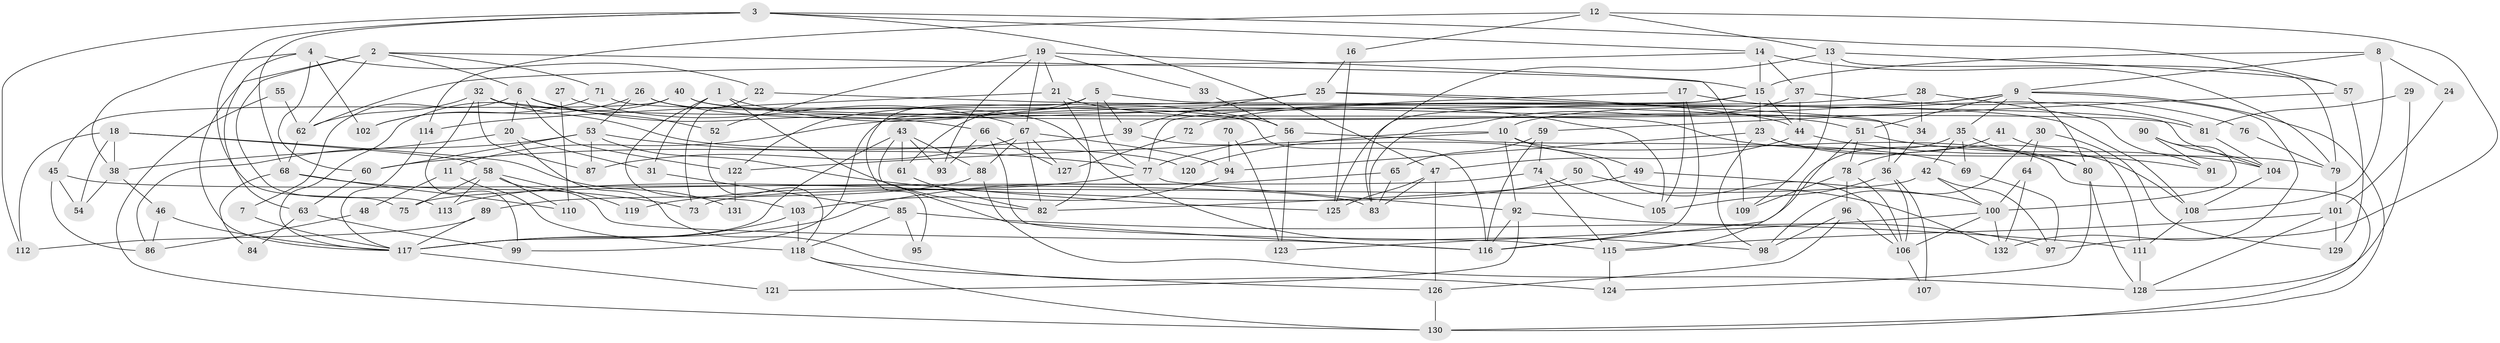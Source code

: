 // coarse degree distribution, {7: 0.11235955056179775, 10: 0.02247191011235955, 6: 0.10112359550561797, 5: 0.19101123595505617, 2: 0.12359550561797752, 4: 0.19101123595505617, 11: 0.011235955056179775, 3: 0.16853932584269662, 8: 0.056179775280898875, 9: 0.011235955056179775, 12: 0.011235955056179775}
// Generated by graph-tools (version 1.1) at 2025/24/03/03/25 07:24:01]
// undirected, 132 vertices, 264 edges
graph export_dot {
graph [start="1"]
  node [color=gray90,style=filled];
  1;
  2;
  3;
  4;
  5;
  6;
  7;
  8;
  9;
  10;
  11;
  12;
  13;
  14;
  15;
  16;
  17;
  18;
  19;
  20;
  21;
  22;
  23;
  24;
  25;
  26;
  27;
  28;
  29;
  30;
  31;
  32;
  33;
  34;
  35;
  36;
  37;
  38;
  39;
  40;
  41;
  42;
  43;
  44;
  45;
  46;
  47;
  48;
  49;
  50;
  51;
  52;
  53;
  54;
  55;
  56;
  57;
  58;
  59;
  60;
  61;
  62;
  63;
  64;
  65;
  66;
  67;
  68;
  69;
  70;
  71;
  72;
  73;
  74;
  75;
  76;
  77;
  78;
  79;
  80;
  81;
  82;
  83;
  84;
  85;
  86;
  87;
  88;
  89;
  90;
  91;
  92;
  93;
  94;
  95;
  96;
  97;
  98;
  99;
  100;
  101;
  102;
  103;
  104;
  105;
  106;
  107;
  108;
  109;
  110;
  111;
  112;
  113;
  114;
  115;
  116;
  117;
  118;
  119;
  120;
  121;
  122;
  123;
  124;
  125;
  126;
  127;
  128;
  129;
  130;
  131;
  132;
  1 -- 82;
  1 -- 103;
  1 -- 31;
  1 -- 56;
  2 -- 15;
  2 -- 6;
  2 -- 62;
  2 -- 71;
  2 -- 113;
  2 -- 117;
  3 -- 14;
  3 -- 112;
  3 -- 47;
  3 -- 57;
  3 -- 68;
  3 -- 75;
  4 -- 60;
  4 -- 102;
  4 -- 22;
  4 -- 38;
  4 -- 63;
  5 -- 77;
  5 -- 104;
  5 -- 39;
  5 -- 61;
  5 -- 95;
  6 -- 66;
  6 -- 20;
  6 -- 7;
  6 -- 52;
  6 -- 122;
  7 -- 117;
  8 -- 108;
  8 -- 15;
  8 -- 9;
  8 -- 24;
  9 -- 35;
  9 -- 10;
  9 -- 11;
  9 -- 51;
  9 -- 80;
  9 -- 130;
  9 -- 132;
  10 -- 92;
  10 -- 49;
  10 -- 120;
  10 -- 122;
  10 -- 130;
  11 -- 118;
  11 -- 48;
  12 -- 16;
  12 -- 114;
  12 -- 13;
  12 -- 97;
  13 -- 57;
  13 -- 79;
  13 -- 83;
  13 -- 109;
  14 -- 15;
  14 -- 79;
  14 -- 37;
  14 -- 62;
  15 -- 44;
  15 -- 99;
  15 -- 23;
  15 -- 125;
  16 -- 25;
  16 -- 125;
  17 -- 116;
  17 -- 77;
  17 -- 81;
  17 -- 105;
  18 -- 58;
  18 -- 38;
  18 -- 54;
  18 -- 112;
  18 -- 131;
  19 -- 52;
  19 -- 109;
  19 -- 21;
  19 -- 33;
  19 -- 67;
  19 -- 93;
  20 -- 38;
  20 -- 31;
  20 -- 124;
  21 -- 82;
  21 -- 34;
  21 -- 114;
  22 -- 73;
  22 -- 51;
  23 -- 94;
  23 -- 79;
  23 -- 98;
  23 -- 108;
  24 -- 101;
  25 -- 122;
  25 -- 44;
  25 -- 36;
  25 -- 39;
  26 -- 98;
  26 -- 105;
  26 -- 53;
  26 -- 102;
  27 -- 67;
  27 -- 110;
  28 -- 34;
  28 -- 91;
  28 -- 72;
  29 -- 128;
  29 -- 81;
  30 -- 129;
  30 -- 98;
  30 -- 64;
  31 -- 85;
  32 -- 62;
  32 -- 108;
  32 -- 87;
  32 -- 99;
  32 -- 120;
  33 -- 56;
  34 -- 36;
  35 -- 80;
  35 -- 116;
  35 -- 42;
  35 -- 69;
  36 -- 106;
  36 -- 105;
  36 -- 107;
  37 -- 83;
  37 -- 44;
  37 -- 76;
  38 -- 46;
  38 -- 54;
  39 -- 60;
  39 -- 106;
  40 -- 80;
  40 -- 45;
  40 -- 81;
  40 -- 117;
  41 -- 78;
  41 -- 111;
  42 -- 97;
  42 -- 73;
  42 -- 100;
  43 -- 117;
  43 -- 61;
  43 -- 88;
  43 -- 93;
  43 -- 116;
  44 -- 47;
  44 -- 91;
  45 -- 83;
  45 -- 54;
  45 -- 86;
  46 -- 86;
  46 -- 117;
  47 -- 126;
  47 -- 83;
  47 -- 125;
  48 -- 86;
  49 -- 100;
  49 -- 82;
  50 -- 113;
  50 -- 132;
  51 -- 78;
  51 -- 104;
  51 -- 115;
  52 -- 118;
  53 -- 125;
  53 -- 60;
  53 -- 77;
  53 -- 86;
  53 -- 87;
  55 -- 130;
  55 -- 62;
  56 -- 69;
  56 -- 77;
  56 -- 123;
  57 -- 59;
  57 -- 129;
  58 -- 75;
  58 -- 116;
  58 -- 110;
  58 -- 113;
  58 -- 119;
  59 -- 65;
  59 -- 74;
  59 -- 116;
  60 -- 63;
  61 -- 82;
  62 -- 68;
  63 -- 84;
  63 -- 99;
  64 -- 132;
  64 -- 100;
  65 -- 83;
  65 -- 117;
  66 -- 115;
  66 -- 93;
  66 -- 127;
  67 -- 87;
  67 -- 82;
  67 -- 88;
  67 -- 94;
  67 -- 127;
  68 -- 73;
  68 -- 84;
  68 -- 110;
  69 -- 97;
  70 -- 94;
  70 -- 123;
  71 -- 116;
  71 -- 102;
  72 -- 127;
  74 -- 105;
  74 -- 115;
  74 -- 75;
  76 -- 79;
  77 -- 92;
  77 -- 119;
  78 -- 106;
  78 -- 96;
  78 -- 109;
  79 -- 101;
  80 -- 124;
  80 -- 128;
  81 -- 104;
  85 -- 111;
  85 -- 118;
  85 -- 95;
  88 -- 89;
  88 -- 128;
  89 -- 117;
  89 -- 112;
  90 -- 100;
  90 -- 104;
  90 -- 91;
  92 -- 116;
  92 -- 97;
  92 -- 121;
  94 -- 103;
  96 -- 106;
  96 -- 98;
  96 -- 126;
  100 -- 106;
  100 -- 123;
  100 -- 132;
  101 -- 128;
  101 -- 115;
  101 -- 129;
  103 -- 117;
  103 -- 118;
  104 -- 108;
  106 -- 107;
  108 -- 111;
  111 -- 128;
  114 -- 117;
  115 -- 124;
  117 -- 121;
  118 -- 126;
  118 -- 130;
  122 -- 131;
  126 -- 130;
}

